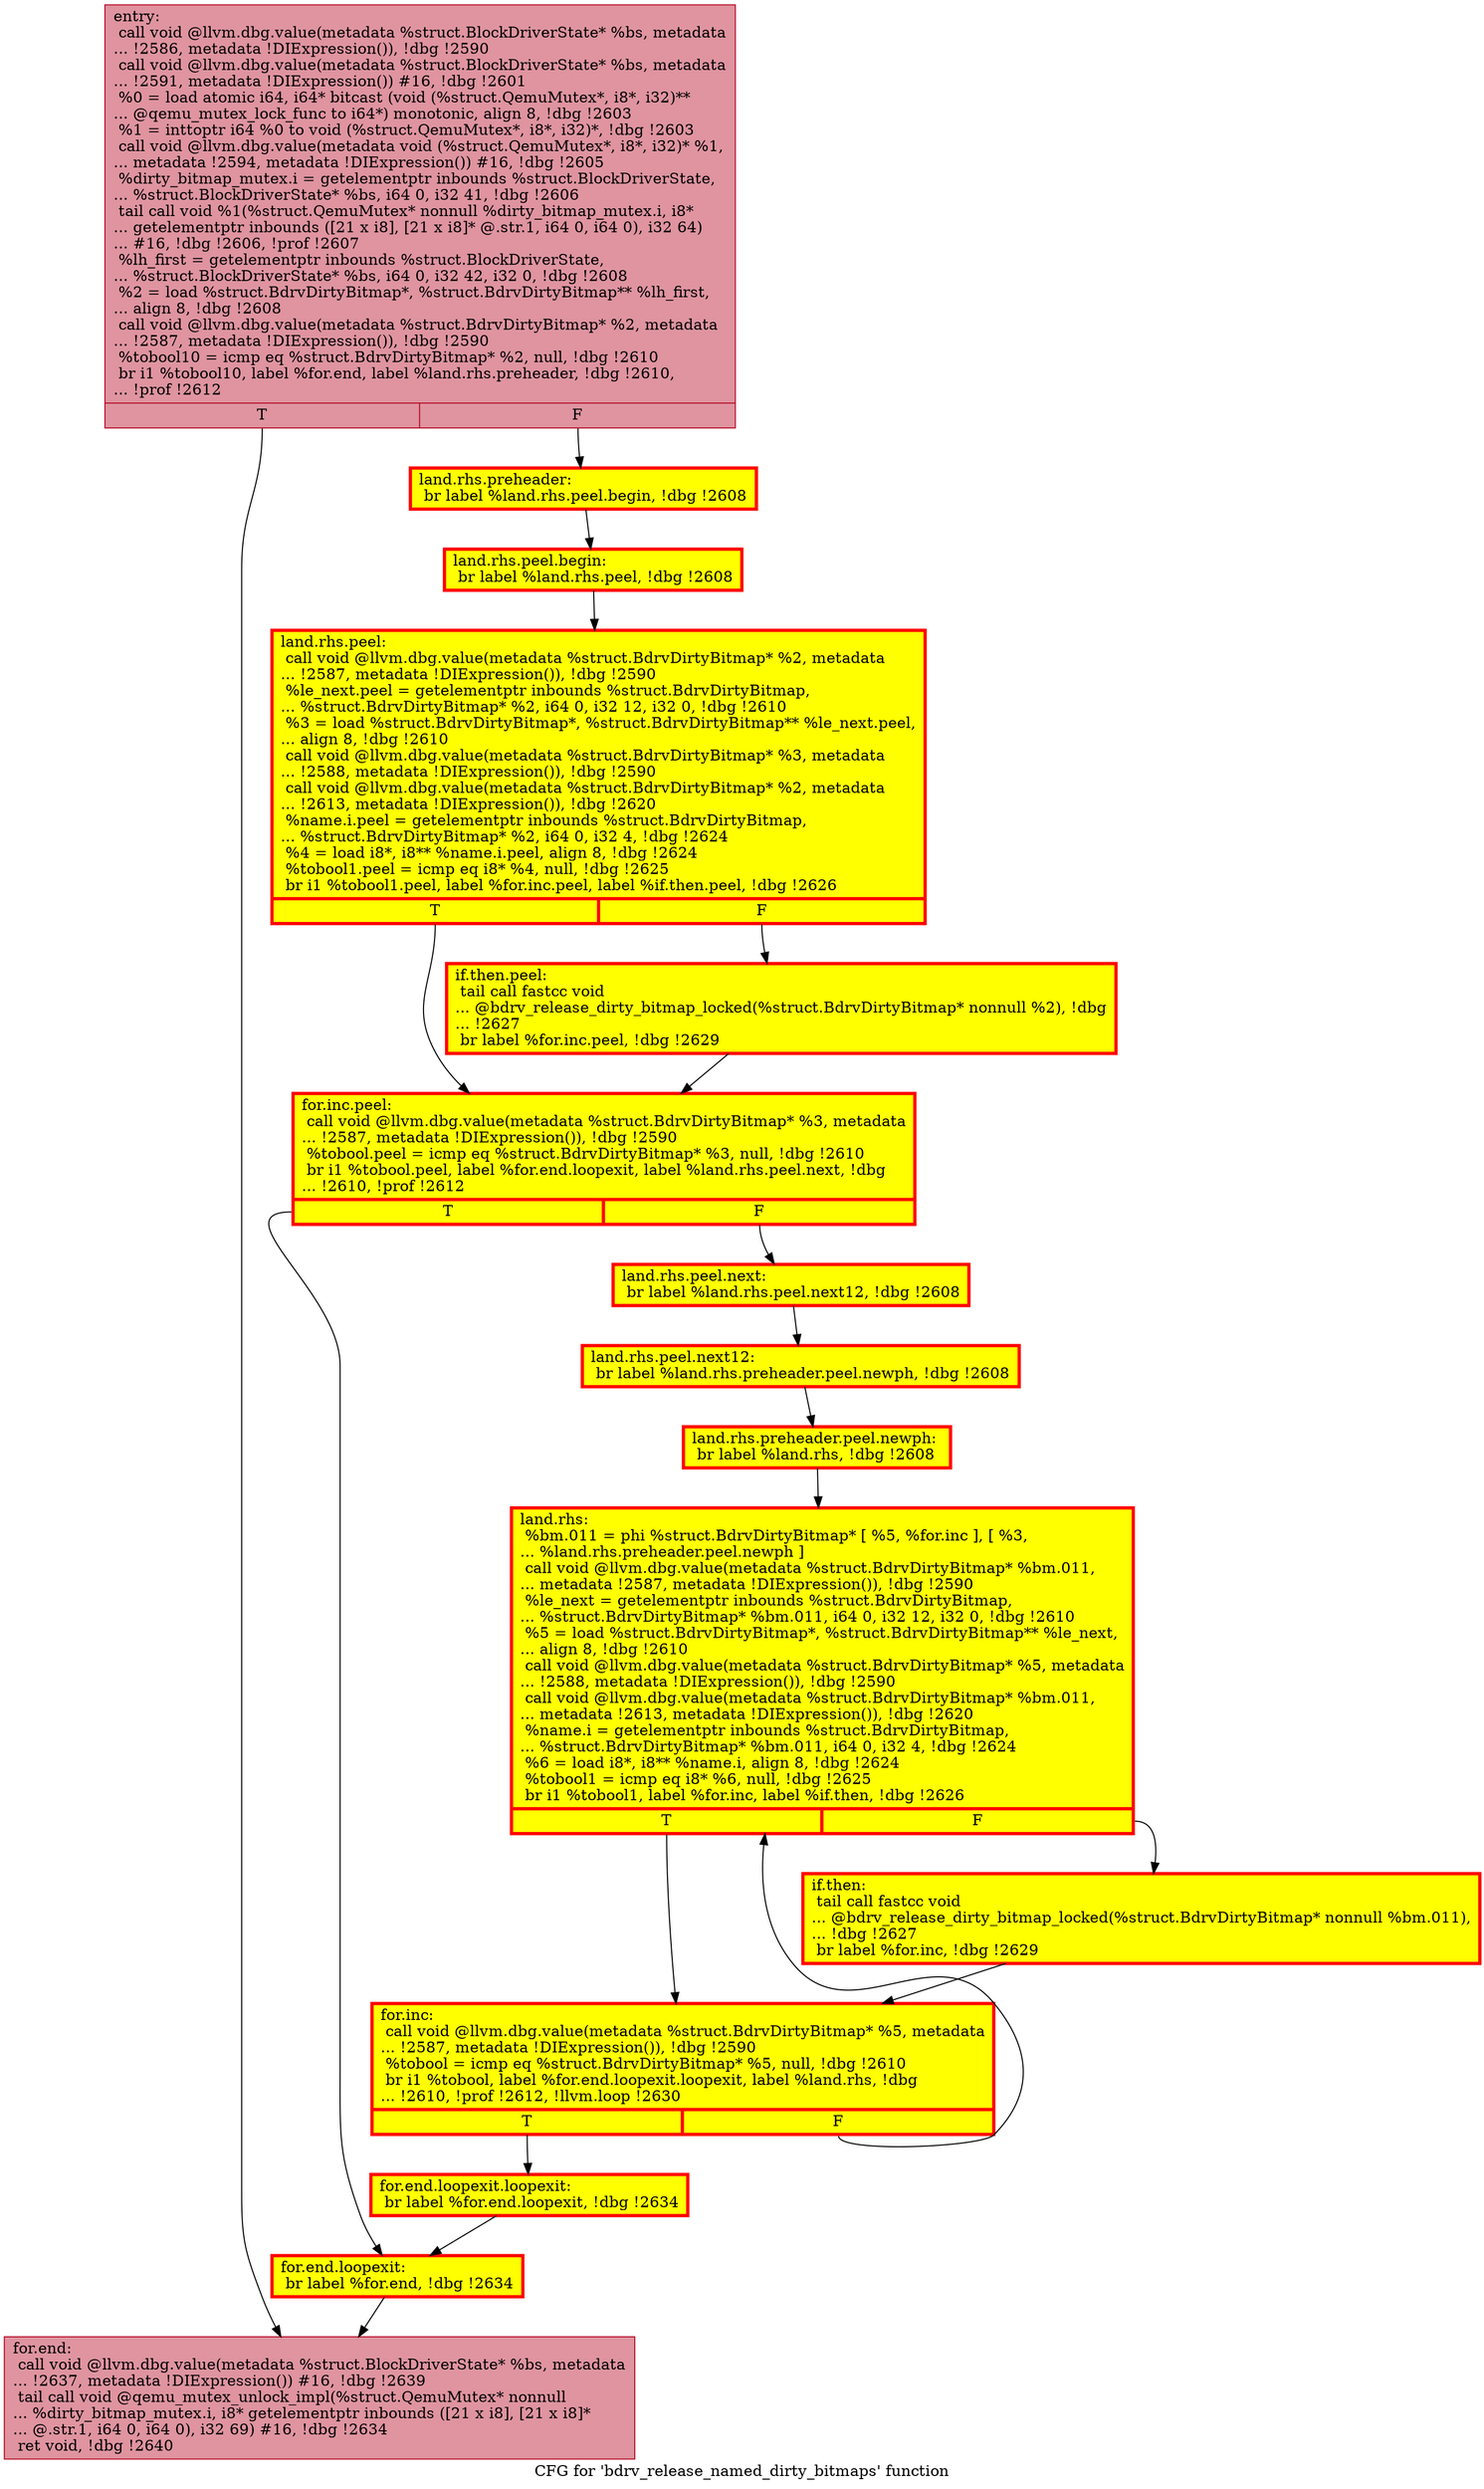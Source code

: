 digraph "CFG for 'bdrv_release_named_dirty_bitmaps' function" {
	label="CFG for 'bdrv_release_named_dirty_bitmaps' function";

	Node0x5601c22ad2d0 [shape=record,color="#b70d28ff", style=filled, fillcolor="#b70d2870",label="{entry:\l  call void @llvm.dbg.value(metadata %struct.BlockDriverState* %bs, metadata\l... !2586, metadata !DIExpression()), !dbg !2590\l  call void @llvm.dbg.value(metadata %struct.BlockDriverState* %bs, metadata\l... !2591, metadata !DIExpression()) #16, !dbg !2601\l  %0 = load atomic i64, i64* bitcast (void (%struct.QemuMutex*, i8*, i32)**\l... @qemu_mutex_lock_func to i64*) monotonic, align 8, !dbg !2603\l  %1 = inttoptr i64 %0 to void (%struct.QemuMutex*, i8*, i32)*, !dbg !2603\l  call void @llvm.dbg.value(metadata void (%struct.QemuMutex*, i8*, i32)* %1,\l... metadata !2594, metadata !DIExpression()) #16, !dbg !2605\l  %dirty_bitmap_mutex.i = getelementptr inbounds %struct.BlockDriverState,\l... %struct.BlockDriverState* %bs, i64 0, i32 41, !dbg !2606\l  tail call void %1(%struct.QemuMutex* nonnull %dirty_bitmap_mutex.i, i8*\l... getelementptr inbounds ([21 x i8], [21 x i8]* @.str.1, i64 0, i64 0), i32 64)\l... #16, !dbg !2606, !prof !2607\l  %lh_first = getelementptr inbounds %struct.BlockDriverState,\l... %struct.BlockDriverState* %bs, i64 0, i32 42, i32 0, !dbg !2608\l  %2 = load %struct.BdrvDirtyBitmap*, %struct.BdrvDirtyBitmap** %lh_first,\l... align 8, !dbg !2608\l  call void @llvm.dbg.value(metadata %struct.BdrvDirtyBitmap* %2, metadata\l... !2587, metadata !DIExpression()), !dbg !2590\l  %tobool10 = icmp eq %struct.BdrvDirtyBitmap* %2, null, !dbg !2610\l  br i1 %tobool10, label %for.end, label %land.rhs.preheader, !dbg !2610,\l... !prof !2612\l|{<s0>T|<s1>F}}"];
	Node0x5601c22ad2d0:s0 -> Node0x5601c2279400;
	Node0x5601c22ad2d0:s1 -> Node0x5601c235b610;
	Node0x5601c235b610 [shape=record,penwidth=3.0, style="filled", color="red", fillcolor="yellow",label="{land.rhs.preheader:                               \l  br label %land.rhs.peel.begin, !dbg !2608\l}"];
	Node0x5601c235b610 -> Node0x5601c2285360;
	Node0x5601c2285360 [shape=record,penwidth=3.0, style="filled", color="red", fillcolor="yellow",label="{land.rhs.peel.begin:                              \l  br label %land.rhs.peel, !dbg !2608\l}"];
	Node0x5601c2285360 -> Node0x5601c2356080;
	Node0x5601c2356080 [shape=record,penwidth=3.0, style="filled", color="red", fillcolor="yellow",label="{land.rhs.peel:                                    \l  call void @llvm.dbg.value(metadata %struct.BdrvDirtyBitmap* %2, metadata\l... !2587, metadata !DIExpression()), !dbg !2590\l  %le_next.peel = getelementptr inbounds %struct.BdrvDirtyBitmap,\l... %struct.BdrvDirtyBitmap* %2, i64 0, i32 12, i32 0, !dbg !2610\l  %3 = load %struct.BdrvDirtyBitmap*, %struct.BdrvDirtyBitmap** %le_next.peel,\l... align 8, !dbg !2610\l  call void @llvm.dbg.value(metadata %struct.BdrvDirtyBitmap* %3, metadata\l... !2588, metadata !DIExpression()), !dbg !2590\l  call void @llvm.dbg.value(metadata %struct.BdrvDirtyBitmap* %2, metadata\l... !2613, metadata !DIExpression()), !dbg !2620\l  %name.i.peel = getelementptr inbounds %struct.BdrvDirtyBitmap,\l... %struct.BdrvDirtyBitmap* %2, i64 0, i32 4, !dbg !2624\l  %4 = load i8*, i8** %name.i.peel, align 8, !dbg !2624\l  %tobool1.peel = icmp eq i8* %4, null, !dbg !2625\l  br i1 %tobool1.peel, label %for.inc.peel, label %if.then.peel, !dbg !2626\l|{<s0>T|<s1>F}}"];
	Node0x5601c2356080:s0 -> Node0x5601c2332f20;
	Node0x5601c2356080:s1 -> Node0x5601c24c3500;
	Node0x5601c24c3500 [shape=record,penwidth=3.0, style="filled", color="red", fillcolor="yellow",label="{if.then.peel:                                     \l  tail call fastcc void\l... @bdrv_release_dirty_bitmap_locked(%struct.BdrvDirtyBitmap* nonnull %2), !dbg\l... !2627\l  br label %for.inc.peel, !dbg !2629\l}"];
	Node0x5601c24c3500 -> Node0x5601c2332f20;
	Node0x5601c2332f20 [shape=record,penwidth=3.0, style="filled", color="red", fillcolor="yellow",label="{for.inc.peel:                                     \l  call void @llvm.dbg.value(metadata %struct.BdrvDirtyBitmap* %3, metadata\l... !2587, metadata !DIExpression()), !dbg !2590\l  %tobool.peel = icmp eq %struct.BdrvDirtyBitmap* %3, null, !dbg !2610\l  br i1 %tobool.peel, label %for.end.loopexit, label %land.rhs.peel.next, !dbg\l... !2610, !prof !2612\l|{<s0>T|<s1>F}}"];
	Node0x5601c2332f20:s0 -> Node0x5601c234dfc0;
	Node0x5601c2332f20:s1 -> Node0x5601c234b070;
	Node0x5601c234b070 [shape=record,penwidth=3.0, style="filled", color="red", fillcolor="yellow",label="{land.rhs.peel.next:                               \l  br label %land.rhs.peel.next12, !dbg !2608\l}"];
	Node0x5601c234b070 -> Node0x5601c2496cb0;
	Node0x5601c2496cb0 [shape=record,penwidth=3.0, style="filled", color="red", fillcolor="yellow",label="{land.rhs.peel.next12:                             \l  br label %land.rhs.preheader.peel.newph, !dbg !2608\l}"];
	Node0x5601c2496cb0 -> Node0x5601c2361d70;
	Node0x5601c2361d70 [shape=record,penwidth=3.0, style="filled", color="red", fillcolor="yellow",label="{land.rhs.preheader.peel.newph:                    \l  br label %land.rhs, !dbg !2608\l}"];
	Node0x5601c2361d70 -> Node0x5601c22af350;
	Node0x5601c22af350 [shape=record,penwidth=3.0, style="filled", color="red", fillcolor="yellow",label="{land.rhs:                                         \l  %bm.011 = phi %struct.BdrvDirtyBitmap* [ %5, %for.inc ], [ %3,\l... %land.rhs.preheader.peel.newph ]\l  call void @llvm.dbg.value(metadata %struct.BdrvDirtyBitmap* %bm.011,\l... metadata !2587, metadata !DIExpression()), !dbg !2590\l  %le_next = getelementptr inbounds %struct.BdrvDirtyBitmap,\l... %struct.BdrvDirtyBitmap* %bm.011, i64 0, i32 12, i32 0, !dbg !2610\l  %5 = load %struct.BdrvDirtyBitmap*, %struct.BdrvDirtyBitmap** %le_next,\l... align 8, !dbg !2610\l  call void @llvm.dbg.value(metadata %struct.BdrvDirtyBitmap* %5, metadata\l... !2588, metadata !DIExpression()), !dbg !2590\l  call void @llvm.dbg.value(metadata %struct.BdrvDirtyBitmap* %bm.011,\l... metadata !2613, metadata !DIExpression()), !dbg !2620\l  %name.i = getelementptr inbounds %struct.BdrvDirtyBitmap,\l... %struct.BdrvDirtyBitmap* %bm.011, i64 0, i32 4, !dbg !2624\l  %6 = load i8*, i8** %name.i, align 8, !dbg !2624\l  %tobool1 = icmp eq i8* %6, null, !dbg !2625\l  br i1 %tobool1, label %for.inc, label %if.then, !dbg !2626\l|{<s0>T|<s1>F}}"];
	Node0x5601c22af350:s0 -> Node0x5601c22af1d0;
	Node0x5601c22af350:s1 -> Node0x5601c22afd40;
	Node0x5601c22afd40 [shape=record,penwidth=3.0, style="filled", color="red", fillcolor="yellow",label="{if.then:                                          \l  tail call fastcc void\l... @bdrv_release_dirty_bitmap_locked(%struct.BdrvDirtyBitmap* nonnull %bm.011),\l... !dbg !2627\l  br label %for.inc, !dbg !2629\l}"];
	Node0x5601c22afd40 -> Node0x5601c22af1d0;
	Node0x5601c22af1d0 [shape=record,penwidth=3.0, style="filled", color="red", fillcolor="yellow",label="{for.inc:                                          \l  call void @llvm.dbg.value(metadata %struct.BdrvDirtyBitmap* %5, metadata\l... !2587, metadata !DIExpression()), !dbg !2590\l  %tobool = icmp eq %struct.BdrvDirtyBitmap* %5, null, !dbg !2610\l  br i1 %tobool, label %for.end.loopexit.loopexit, label %land.rhs, !dbg\l... !2610, !prof !2612, !llvm.loop !2630\l|{<s0>T|<s1>F}}"];
	Node0x5601c22af1d0:s0 -> Node0x5601c23587e0;
	Node0x5601c22af1d0:s1 -> Node0x5601c22af350;
	Node0x5601c23587e0 [shape=record,penwidth=3.0, style="filled", color="red", fillcolor="yellow",label="{for.end.loopexit.loopexit:                        \l  br label %for.end.loopexit, !dbg !2634\l}"];
	Node0x5601c23587e0 -> Node0x5601c234dfc0;
	Node0x5601c234dfc0 [shape=record,penwidth=3.0, style="filled", color="red", fillcolor="yellow",label="{for.end.loopexit:                                 \l  br label %for.end, !dbg !2634\l}"];
	Node0x5601c234dfc0 -> Node0x5601c2279400;
	Node0x5601c2279400 [shape=record,color="#b70d28ff", style=filled, fillcolor="#b70d2870",label="{for.end:                                          \l  call void @llvm.dbg.value(metadata %struct.BlockDriverState* %bs, metadata\l... !2637, metadata !DIExpression()) #16, !dbg !2639\l  tail call void @qemu_mutex_unlock_impl(%struct.QemuMutex* nonnull\l... %dirty_bitmap_mutex.i, i8* getelementptr inbounds ([21 x i8], [21 x i8]*\l... @.str.1, i64 0, i64 0), i32 69) #16, !dbg !2634\l  ret void, !dbg !2640\l}"];
}
